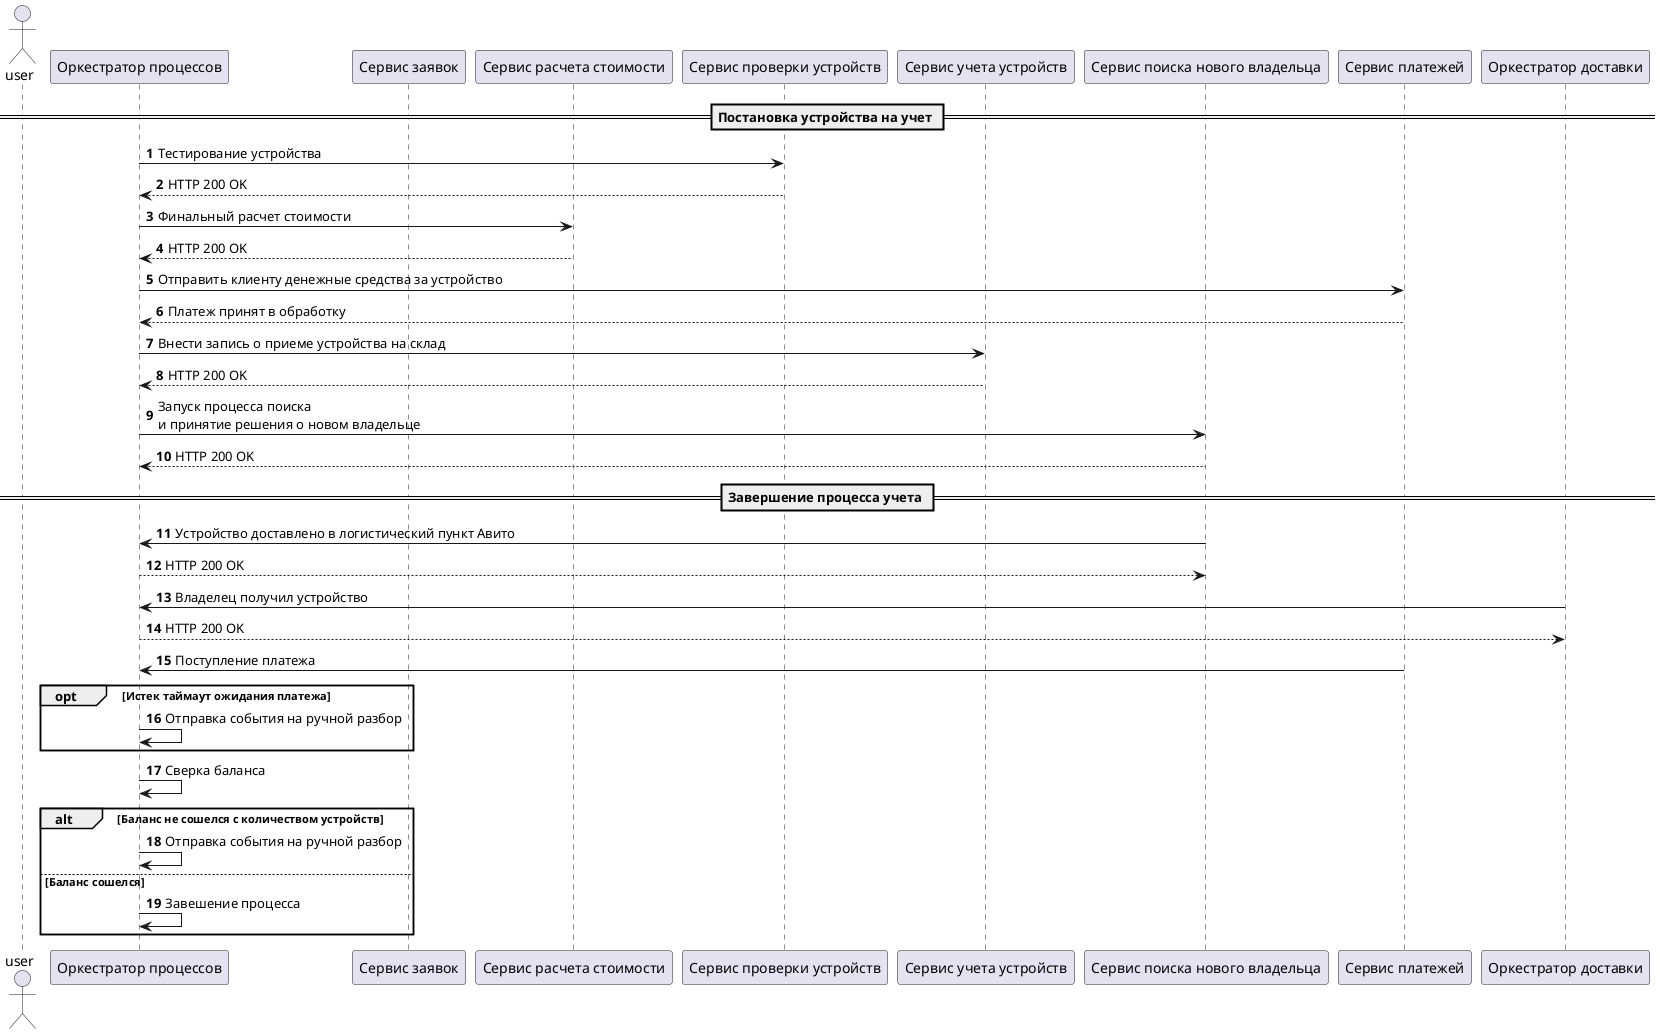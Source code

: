 @startuml
autonumber


actor user
participant "Оркестратор процессов" as op
participant "Сервис заявок" as sz
participant "Сервис расчета стоимости" as srs
participant "Сервис проверки устройств" as spu
participant "Сервис учета устройств" as suu
participant "Сервис поиска нового владельца" as spnv
participant "Сервис платежей" as sp
participant "Оркестратор доставки" as od


== Постановка устройства на учет ==

op -> spu: Тестирование устройства
spu --> op: HTTP 200 OK
op -> srs: Финальный расчет стоимости
srs --> op: HTTP 200 OK
op -> sp: Отправить клиенту денежные средства за устройство
sp --> op: Платеж принят в обработку
op -> suu: Внести запись о приеме устройства на склад
suu --> op: HTTP 200 OK
op -> spnv: Запуск процесса поиска \nи принятие решения о новом владельце
spnv --> op: HTTP 200 OK

== Завершение процесса учета ==

spnv -> op: Устройство доставлено в логистический пункт Авито
op --> spnv: HTTP 200 OK
od -> op: Владелец получил устройство
op --> od: HTTP 200 OK
sp -> op: Поступление платежа
opt Истек таймаут ожидания платежа
    op -> op: Отправка события на ручной разбор
end
op -> op: Сверка баланса
alt Баланс не сошелся с количеством устройств
    op -> op: Отправка события на ручной разбор
else Баланс сошелся
    op -> op: Завешение процесса
end



@enduml